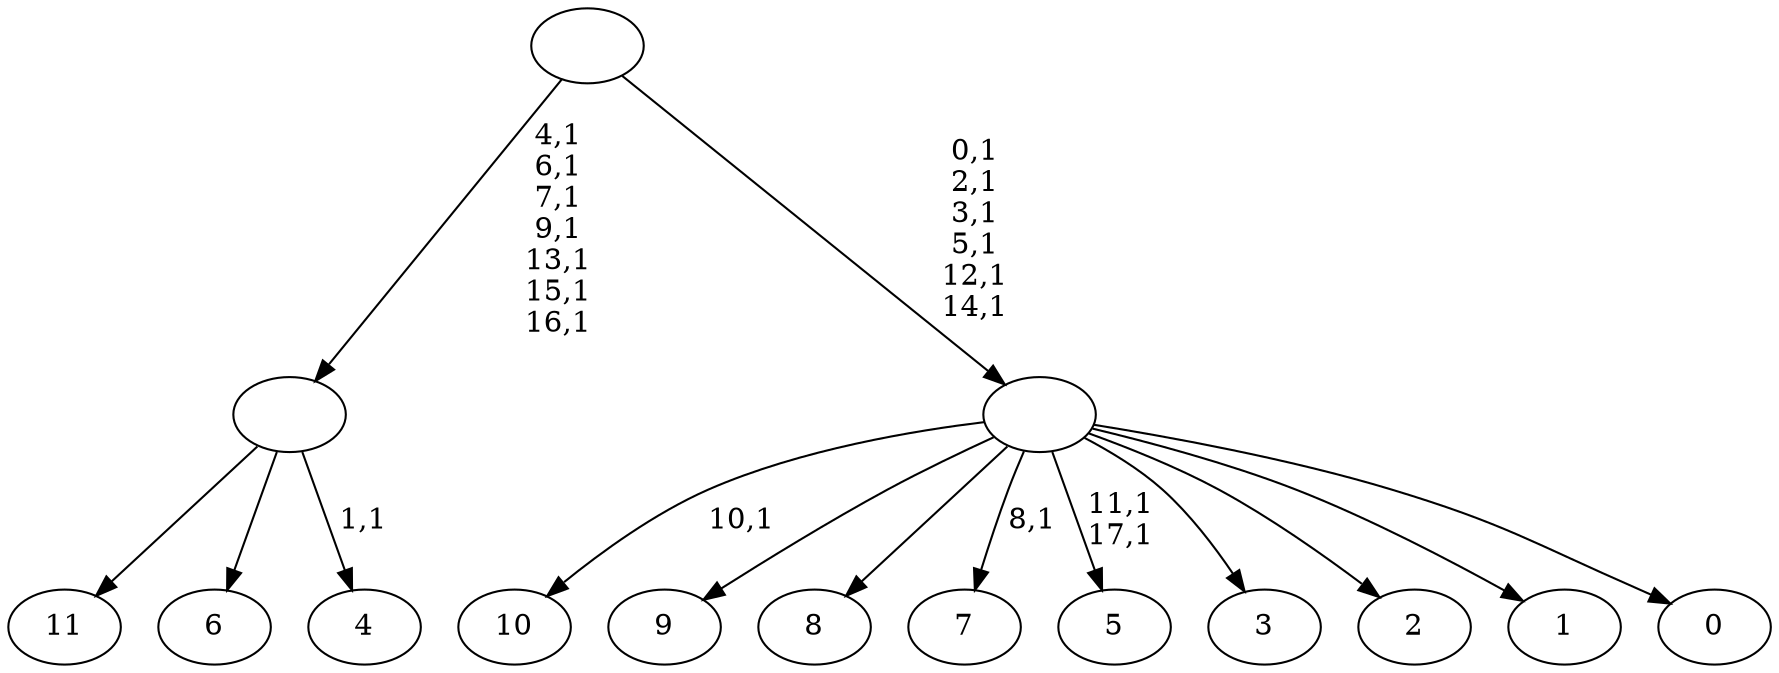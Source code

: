 digraph T {
	30 [label="11"]
	29 [label="10"]
	27 [label="9"]
	26 [label="8"]
	25 [label="7"]
	23 [label="6"]
	22 [label="5"]
	19 [label="4"]
	17 [label=""]
	10 [label="3"]
	9 [label="2"]
	8 [label="1"]
	7 [label="0"]
	6 [label=""]
	0 [label=""]
	17 -> 19 [label="1,1"]
	17 -> 30 [label=""]
	17 -> 23 [label=""]
	6 -> 22 [label="11,1\n17,1"]
	6 -> 25 [label="8,1"]
	6 -> 29 [label="10,1"]
	6 -> 27 [label=""]
	6 -> 26 [label=""]
	6 -> 10 [label=""]
	6 -> 9 [label=""]
	6 -> 8 [label=""]
	6 -> 7 [label=""]
	0 -> 6 [label="0,1\n2,1\n3,1\n5,1\n12,1\n14,1"]
	0 -> 17 [label="4,1\n6,1\n7,1\n9,1\n13,1\n15,1\n16,1"]
}

